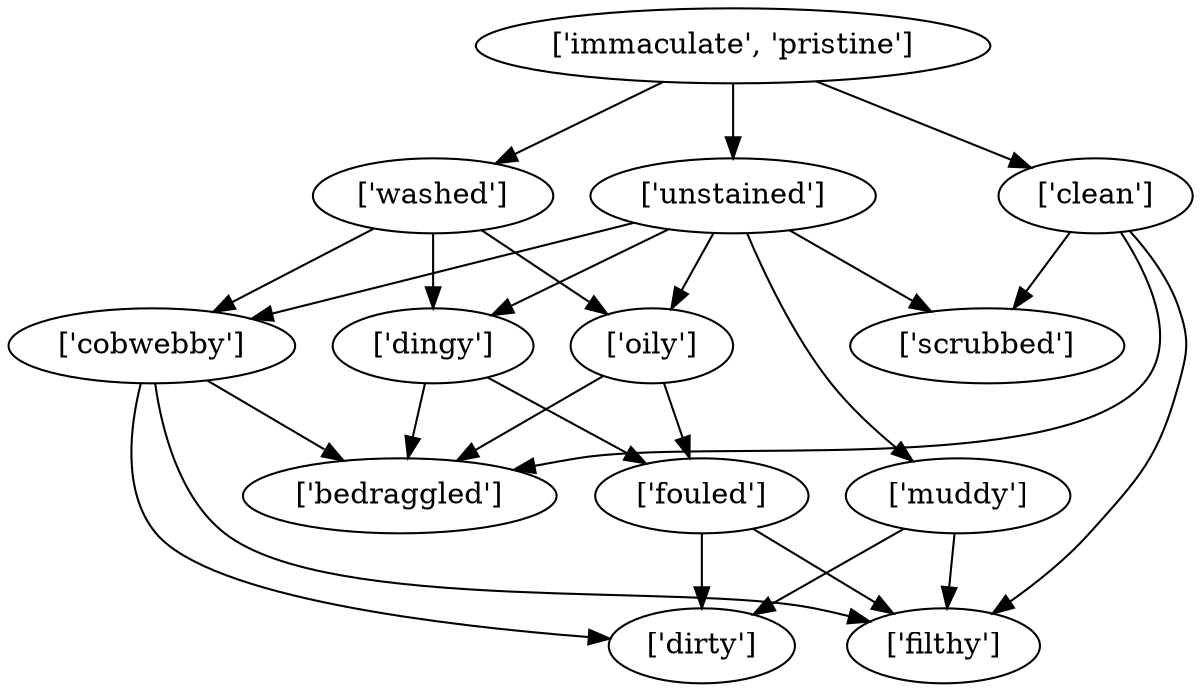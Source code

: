 strict digraph  {
	"['oily']" -> "['bedraggled']";
	"['oily']" -> "['fouled']";
	"['fouled']" -> "['filthy']";
	"['fouled']" -> "['dirty']";
	"['unstained']" -> "['oily']";
	"['unstained']" -> "['muddy']";
	"['unstained']" -> "['dingy']";
	"['unstained']" -> "['cobwebby']";
	"['unstained']" -> "['scrubbed']";
	"['muddy']" -> "['filthy']";
	"['muddy']" -> "['dirty']";
	"['dingy']" -> "['bedraggled']";
	"['dingy']" -> "['fouled']";
	"['cobwebby']" -> "['bedraggled']";
	"['cobwebby']" -> "['filthy']";
	"['cobwebby']" -> "['dirty']";
	"['clean']" -> "['bedraggled']";
	"['clean']" -> "['scrubbed']";
	"['clean']" -> "['filthy']";
	"['washed']" -> "['oily']";
	"['washed']" -> "['dingy']";
	"['washed']" -> "['cobwebby']";
	"['immaculate', 'pristine']" -> "['unstained']";
	"['immaculate', 'pristine']" -> "['clean']";
	"['immaculate', 'pristine']" -> "['washed']";
}
